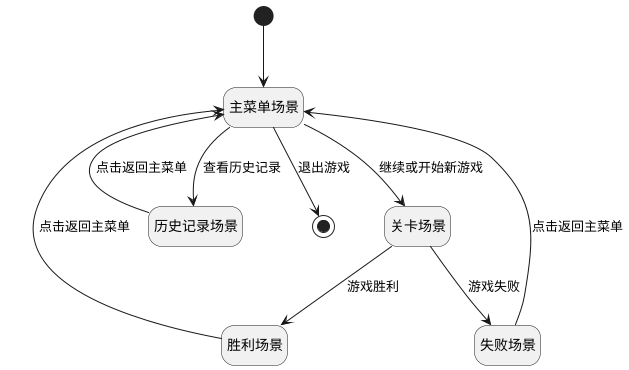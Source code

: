 ﻿@startuml
'https://plantuml.com/state-diagram

hide empty description

state "主菜单场景" as main_menu_scene
state "关卡场景" as level_scene
state "历史记录场景" as history_scene
state "胜利场景" as win_scene
state "失败场景" as lose_scene

[*] --> main_menu_scene
main_menu_scene --> level_scene : 继续或开始新游戏

main_menu_scene --> history_scene : 查看历史记录
history_scene --> main_menu_scene : 点击返回主菜单

level_scene --> win_scene : 游戏胜利
level_scene --> lose_scene : 游戏失败

win_scene --> main_menu_scene : 点击返回主菜单
lose_scene --> main_menu_scene : 点击返回主菜单

main_menu_scene --> [*] : 退出游戏

@enduml